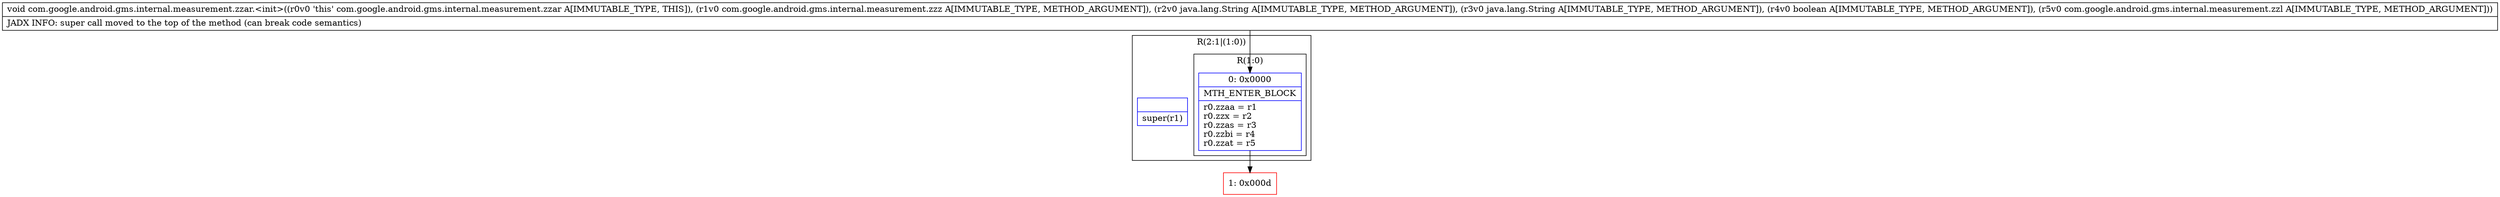 digraph "CFG forcom.google.android.gms.internal.measurement.zzar.\<init\>(Lcom\/google\/android\/gms\/internal\/measurement\/zzz;Ljava\/lang\/String;Ljava\/lang\/String;ZLcom\/google\/android\/gms\/internal\/measurement\/zzl;)V" {
subgraph cluster_Region_1891148787 {
label = "R(2:1|(1:0))";
node [shape=record,color=blue];
Node_InsnContainer_544470736 [shape=record,label="{|super(r1)\l}"];
subgraph cluster_Region_1013838260 {
label = "R(1:0)";
node [shape=record,color=blue];
Node_0 [shape=record,label="{0\:\ 0x0000|MTH_ENTER_BLOCK\l|r0.zzaa = r1\lr0.zzx = r2\lr0.zzas = r3\lr0.zzbi = r4\lr0.zzat = r5\l}"];
}
}
Node_1 [shape=record,color=red,label="{1\:\ 0x000d}"];
MethodNode[shape=record,label="{void com.google.android.gms.internal.measurement.zzar.\<init\>((r0v0 'this' com.google.android.gms.internal.measurement.zzar A[IMMUTABLE_TYPE, THIS]), (r1v0 com.google.android.gms.internal.measurement.zzz A[IMMUTABLE_TYPE, METHOD_ARGUMENT]), (r2v0 java.lang.String A[IMMUTABLE_TYPE, METHOD_ARGUMENT]), (r3v0 java.lang.String A[IMMUTABLE_TYPE, METHOD_ARGUMENT]), (r4v0 boolean A[IMMUTABLE_TYPE, METHOD_ARGUMENT]), (r5v0 com.google.android.gms.internal.measurement.zzl A[IMMUTABLE_TYPE, METHOD_ARGUMENT]))  | JADX INFO: super call moved to the top of the method (can break code semantics)\l}"];
MethodNode -> Node_0;
Node_0 -> Node_1;
}

